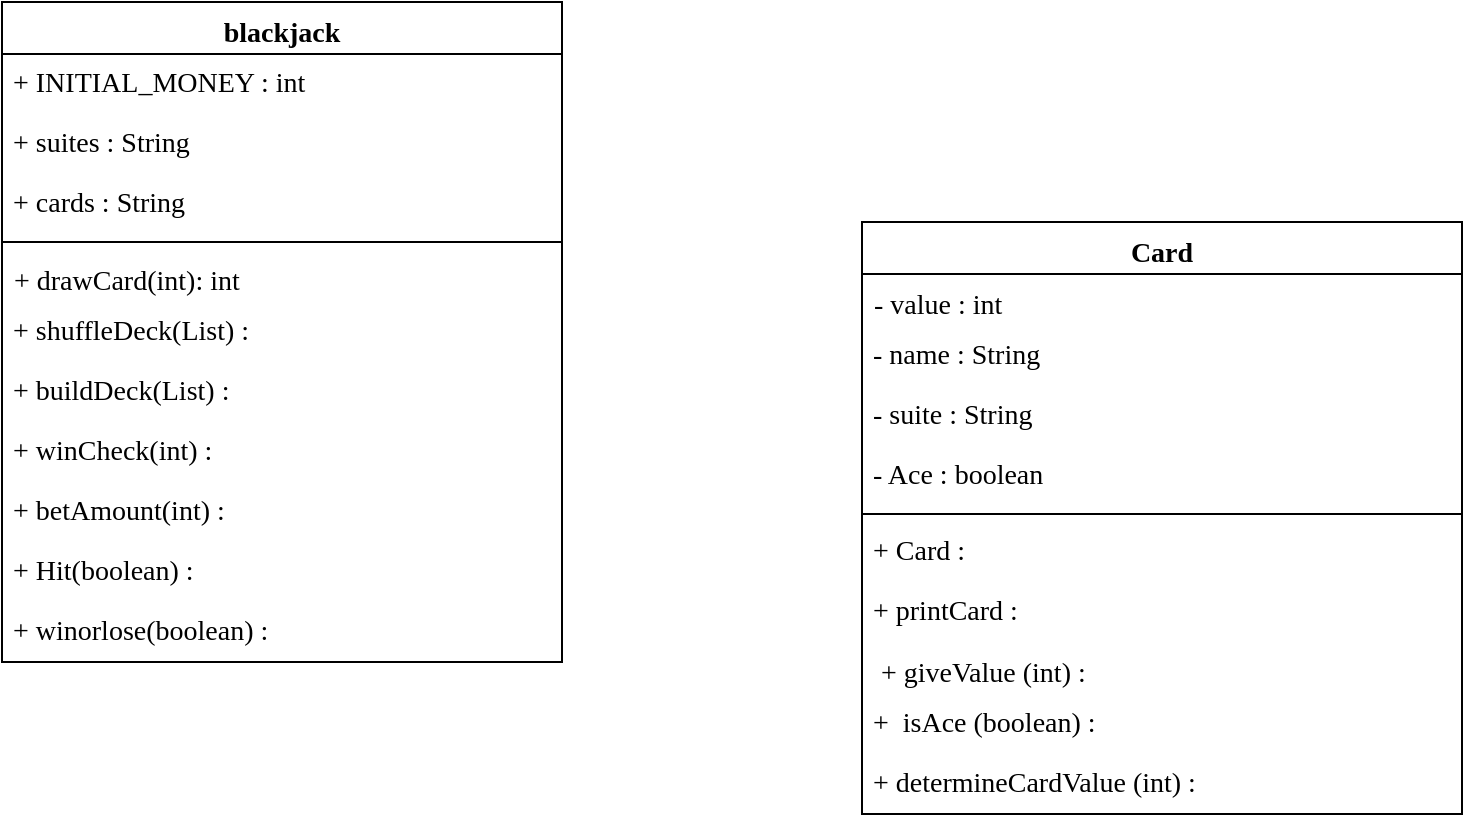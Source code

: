<mxfile version="17.1.2" type="github">
  <diagram id="C5RBs43oDa-KdzZeNtuy" name="Page-1">
    <mxGraphModel dx="770" dy="561" grid="1" gridSize="10" guides="1" tooltips="1" connect="1" arrows="1" fold="1" page="1" pageScale="1" pageWidth="827" pageHeight="1169" math="0" shadow="0">
      <root>
        <mxCell id="WIyWlLk6GJQsqaUBKTNV-0" />
        <mxCell id="WIyWlLk6GJQsqaUBKTNV-1" parent="WIyWlLk6GJQsqaUBKTNV-0" />
        <mxCell id="86hyNVgNyFr579L64Pvy-1" value="blackjack" style="swimlane;fontStyle=1;align=center;verticalAlign=top;childLayout=stackLayout;horizontal=1;startSize=26;horizontalStack=0;resizeParent=1;resizeParentMax=0;resizeLast=0;collapsible=1;marginBottom=0;fontFamily=Times New Roman;fontSize=14;" vertex="1" parent="WIyWlLk6GJQsqaUBKTNV-1">
          <mxGeometry x="60" y="160" width="280" height="330" as="geometry" />
        </mxCell>
        <mxCell id="86hyNVgNyFr579L64Pvy-7" value="&lt;span&gt;&amp;nbsp;+ INITIAL_MONEY :&amp;nbsp;int&amp;nbsp;&lt;/span&gt;" style="text;html=1;strokeColor=none;fillColor=none;align=left;verticalAlign=middle;whiteSpace=wrap;rounded=0;labelBackgroundColor=none;fontFamily=Times New Roman;fontSize=14;fontColor=default;" vertex="1" parent="86hyNVgNyFr579L64Pvy-1">
          <mxGeometry y="26" width="280" height="30" as="geometry" />
        </mxCell>
        <mxCell id="86hyNVgNyFr579L64Pvy-5" value="&lt;font style=&quot;font-size: 14px&quot;&gt;&amp;nbsp;+ suites : String&lt;/font&gt;" style="text;html=1;strokeColor=none;fillColor=none;align=left;verticalAlign=middle;whiteSpace=wrap;rounded=0;fontFamily=Times New Roman;fontSize=14;" vertex="1" parent="86hyNVgNyFr579L64Pvy-1">
          <mxGeometry y="56" width="280" height="30" as="geometry" />
        </mxCell>
        <mxCell id="86hyNVgNyFr579L64Pvy-6" value="&amp;nbsp;+ cards : String" style="text;html=1;strokeColor=none;fillColor=none;align=left;verticalAlign=middle;whiteSpace=wrap;rounded=0;fontFamily=Times New Roman;fontSize=14;" vertex="1" parent="86hyNVgNyFr579L64Pvy-1">
          <mxGeometry y="86" width="280" height="30" as="geometry" />
        </mxCell>
        <mxCell id="86hyNVgNyFr579L64Pvy-3" value="" style="line;strokeWidth=1;fillColor=none;align=left;verticalAlign=middle;spacingTop=-1;spacingLeft=3;spacingRight=3;rotatable=0;labelPosition=right;points=[];portConstraint=eastwest;fontFamily=Times New Roman;fontSize=14;" vertex="1" parent="86hyNVgNyFr579L64Pvy-1">
          <mxGeometry y="116" width="280" height="8" as="geometry" />
        </mxCell>
        <mxCell id="86hyNVgNyFr579L64Pvy-4" value="+ drawCard(int): int" style="text;strokeColor=none;fillColor=none;align=left;verticalAlign=top;spacingLeft=4;spacingRight=4;overflow=hidden;rotatable=0;points=[[0,0.5],[1,0.5]];portConstraint=eastwest;fontFamily=Times New Roman;fontSize=14;" vertex="1" parent="86hyNVgNyFr579L64Pvy-1">
          <mxGeometry y="124" width="280" height="26" as="geometry" />
        </mxCell>
        <mxCell id="86hyNVgNyFr579L64Pvy-9" value="&amp;nbsp;+ shuffleDeck(List) :" style="text;html=1;strokeColor=none;fillColor=none;align=left;verticalAlign=middle;whiteSpace=wrap;rounded=0;labelBackgroundColor=none;fontFamily=Times New Roman;fontSize=14;fontColor=default;" vertex="1" parent="86hyNVgNyFr579L64Pvy-1">
          <mxGeometry y="150" width="280" height="30" as="geometry" />
        </mxCell>
        <mxCell id="86hyNVgNyFr579L64Pvy-8" value="&amp;nbsp;+ buildDeck(List) :" style="text;html=1;strokeColor=none;fillColor=none;align=left;verticalAlign=middle;whiteSpace=wrap;rounded=0;labelBackgroundColor=none;fontFamily=Times New Roman;fontSize=14;fontColor=default;" vertex="1" parent="86hyNVgNyFr579L64Pvy-1">
          <mxGeometry y="180" width="280" height="30" as="geometry" />
        </mxCell>
        <mxCell id="86hyNVgNyFr579L64Pvy-10" value="&amp;nbsp;+ winCheck(int) :" style="text;html=1;strokeColor=none;fillColor=none;align=left;verticalAlign=middle;whiteSpace=wrap;rounded=0;labelBackgroundColor=none;fontFamily=Times New Roman;fontSize=14;fontColor=default;" vertex="1" parent="86hyNVgNyFr579L64Pvy-1">
          <mxGeometry y="210" width="280" height="30" as="geometry" />
        </mxCell>
        <mxCell id="86hyNVgNyFr579L64Pvy-11" value="&amp;nbsp;+ betAmount(int) :" style="text;html=1;strokeColor=none;fillColor=none;align=left;verticalAlign=middle;whiteSpace=wrap;rounded=0;labelBackgroundColor=none;fontFamily=Times New Roman;fontSize=14;fontColor=default;" vertex="1" parent="86hyNVgNyFr579L64Pvy-1">
          <mxGeometry y="240" width="280" height="30" as="geometry" />
        </mxCell>
        <mxCell id="86hyNVgNyFr579L64Pvy-12" value="&amp;nbsp;+ Hit(boolean) :" style="text;html=1;strokeColor=none;fillColor=none;align=left;verticalAlign=middle;whiteSpace=wrap;rounded=0;labelBackgroundColor=none;fontFamily=Times New Roman;fontSize=14;fontColor=default;" vertex="1" parent="86hyNVgNyFr579L64Pvy-1">
          <mxGeometry y="270" width="280" height="30" as="geometry" />
        </mxCell>
        <mxCell id="86hyNVgNyFr579L64Pvy-13" value="&amp;nbsp;+&amp;nbsp;winorlose(boolean) :" style="text;html=1;strokeColor=none;fillColor=none;align=left;verticalAlign=middle;whiteSpace=wrap;rounded=0;labelBackgroundColor=none;fontFamily=Times New Roman;fontSize=14;fontColor=default;" vertex="1" parent="86hyNVgNyFr579L64Pvy-1">
          <mxGeometry y="300" width="280" height="30" as="geometry" />
        </mxCell>
        <mxCell id="86hyNVgNyFr579L64Pvy-14" value="Card" style="swimlane;fontStyle=1;align=center;verticalAlign=top;childLayout=stackLayout;horizontal=1;startSize=26;horizontalStack=0;resizeParent=1;resizeParentMax=0;resizeLast=0;collapsible=1;marginBottom=0;labelBackgroundColor=none;fontFamily=Times New Roman;fontSize=14;fontColor=default;" vertex="1" parent="WIyWlLk6GJQsqaUBKTNV-1">
          <mxGeometry x="490" y="270" width="300" height="296" as="geometry" />
        </mxCell>
        <mxCell id="86hyNVgNyFr579L64Pvy-15" value="- value : int" style="text;strokeColor=none;fillColor=none;align=left;verticalAlign=top;spacingLeft=4;spacingRight=4;overflow=hidden;rotatable=0;points=[[0,0.5],[1,0.5]];portConstraint=eastwest;labelBackgroundColor=none;fontFamily=Times New Roman;fontSize=14;fontColor=default;" vertex="1" parent="86hyNVgNyFr579L64Pvy-14">
          <mxGeometry y="26" width="300" height="26" as="geometry" />
        </mxCell>
        <mxCell id="86hyNVgNyFr579L64Pvy-18" value="&amp;nbsp;- name : String" style="text;html=1;strokeColor=none;fillColor=none;align=left;verticalAlign=middle;whiteSpace=wrap;rounded=0;labelBackgroundColor=none;fontFamily=Times New Roman;fontSize=14;fontColor=default;" vertex="1" parent="86hyNVgNyFr579L64Pvy-14">
          <mxGeometry y="52" width="300" height="30" as="geometry" />
        </mxCell>
        <mxCell id="86hyNVgNyFr579L64Pvy-19" value="&amp;nbsp;- suite : String" style="text;html=1;strokeColor=none;fillColor=none;align=left;verticalAlign=middle;whiteSpace=wrap;rounded=0;labelBackgroundColor=none;fontFamily=Times New Roman;fontSize=14;fontColor=default;" vertex="1" parent="86hyNVgNyFr579L64Pvy-14">
          <mxGeometry y="82" width="300" height="30" as="geometry" />
        </mxCell>
        <mxCell id="86hyNVgNyFr579L64Pvy-20" value="&amp;nbsp;- Ace : boolean" style="text;html=1;strokeColor=none;fillColor=none;align=left;verticalAlign=middle;whiteSpace=wrap;rounded=0;labelBackgroundColor=none;fontFamily=Times New Roman;fontSize=14;fontColor=default;" vertex="1" parent="86hyNVgNyFr579L64Pvy-14">
          <mxGeometry y="112" width="300" height="30" as="geometry" />
        </mxCell>
        <mxCell id="86hyNVgNyFr579L64Pvy-16" value="" style="line;strokeWidth=1;fillColor=none;align=left;verticalAlign=middle;spacingTop=-1;spacingLeft=3;spacingRight=3;rotatable=0;labelPosition=right;points=[];portConstraint=eastwest;labelBackgroundColor=none;fontFamily=Times New Roman;fontSize=14;fontColor=default;" vertex="1" parent="86hyNVgNyFr579L64Pvy-14">
          <mxGeometry y="142" width="300" height="8" as="geometry" />
        </mxCell>
        <mxCell id="86hyNVgNyFr579L64Pvy-22" value="&amp;nbsp;+&amp;nbsp;Card :" style="text;html=1;strokeColor=none;fillColor=none;align=left;verticalAlign=middle;whiteSpace=wrap;rounded=0;labelBackgroundColor=none;fontFamily=Times New Roman;fontSize=14;fontColor=default;" vertex="1" parent="86hyNVgNyFr579L64Pvy-14">
          <mxGeometry y="150" width="300" height="30" as="geometry" />
        </mxCell>
        <mxCell id="86hyNVgNyFr579L64Pvy-21" value="&amp;nbsp;+&amp;nbsp;printCard :" style="text;html=1;strokeColor=none;fillColor=none;align=left;verticalAlign=middle;whiteSpace=wrap;rounded=0;labelBackgroundColor=none;fontFamily=Times New Roman;fontSize=14;fontColor=default;" vertex="1" parent="86hyNVgNyFr579L64Pvy-14">
          <mxGeometry y="180" width="300" height="30" as="geometry" />
        </mxCell>
        <mxCell id="86hyNVgNyFr579L64Pvy-17" value=" + giveValue (int) : " style="text;strokeColor=none;fillColor=none;align=left;verticalAlign=top;spacingLeft=4;spacingRight=4;overflow=hidden;rotatable=0;points=[[0,0.5],[1,0.5]];portConstraint=eastwest;labelBackgroundColor=none;fontFamily=Times New Roman;fontSize=14;fontColor=default;" vertex="1" parent="86hyNVgNyFr579L64Pvy-14">
          <mxGeometry y="210" width="300" height="26" as="geometry" />
        </mxCell>
        <mxCell id="86hyNVgNyFr579L64Pvy-23" value="&amp;nbsp;+&amp;nbsp;&amp;nbsp;isAce (boolean) :" style="text;html=1;strokeColor=none;fillColor=none;align=left;verticalAlign=middle;whiteSpace=wrap;rounded=0;labelBackgroundColor=none;fontFamily=Times New Roman;fontSize=14;fontColor=default;" vertex="1" parent="86hyNVgNyFr579L64Pvy-14">
          <mxGeometry y="236" width="300" height="30" as="geometry" />
        </mxCell>
        <mxCell id="86hyNVgNyFr579L64Pvy-24" value="&amp;nbsp;+&amp;nbsp;determineCardValue (int) :" style="text;html=1;strokeColor=none;fillColor=none;align=left;verticalAlign=middle;whiteSpace=wrap;rounded=0;labelBackgroundColor=none;fontFamily=Times New Roman;fontSize=14;fontColor=default;" vertex="1" parent="86hyNVgNyFr579L64Pvy-14">
          <mxGeometry y="266" width="300" height="30" as="geometry" />
        </mxCell>
      </root>
    </mxGraphModel>
  </diagram>
</mxfile>
